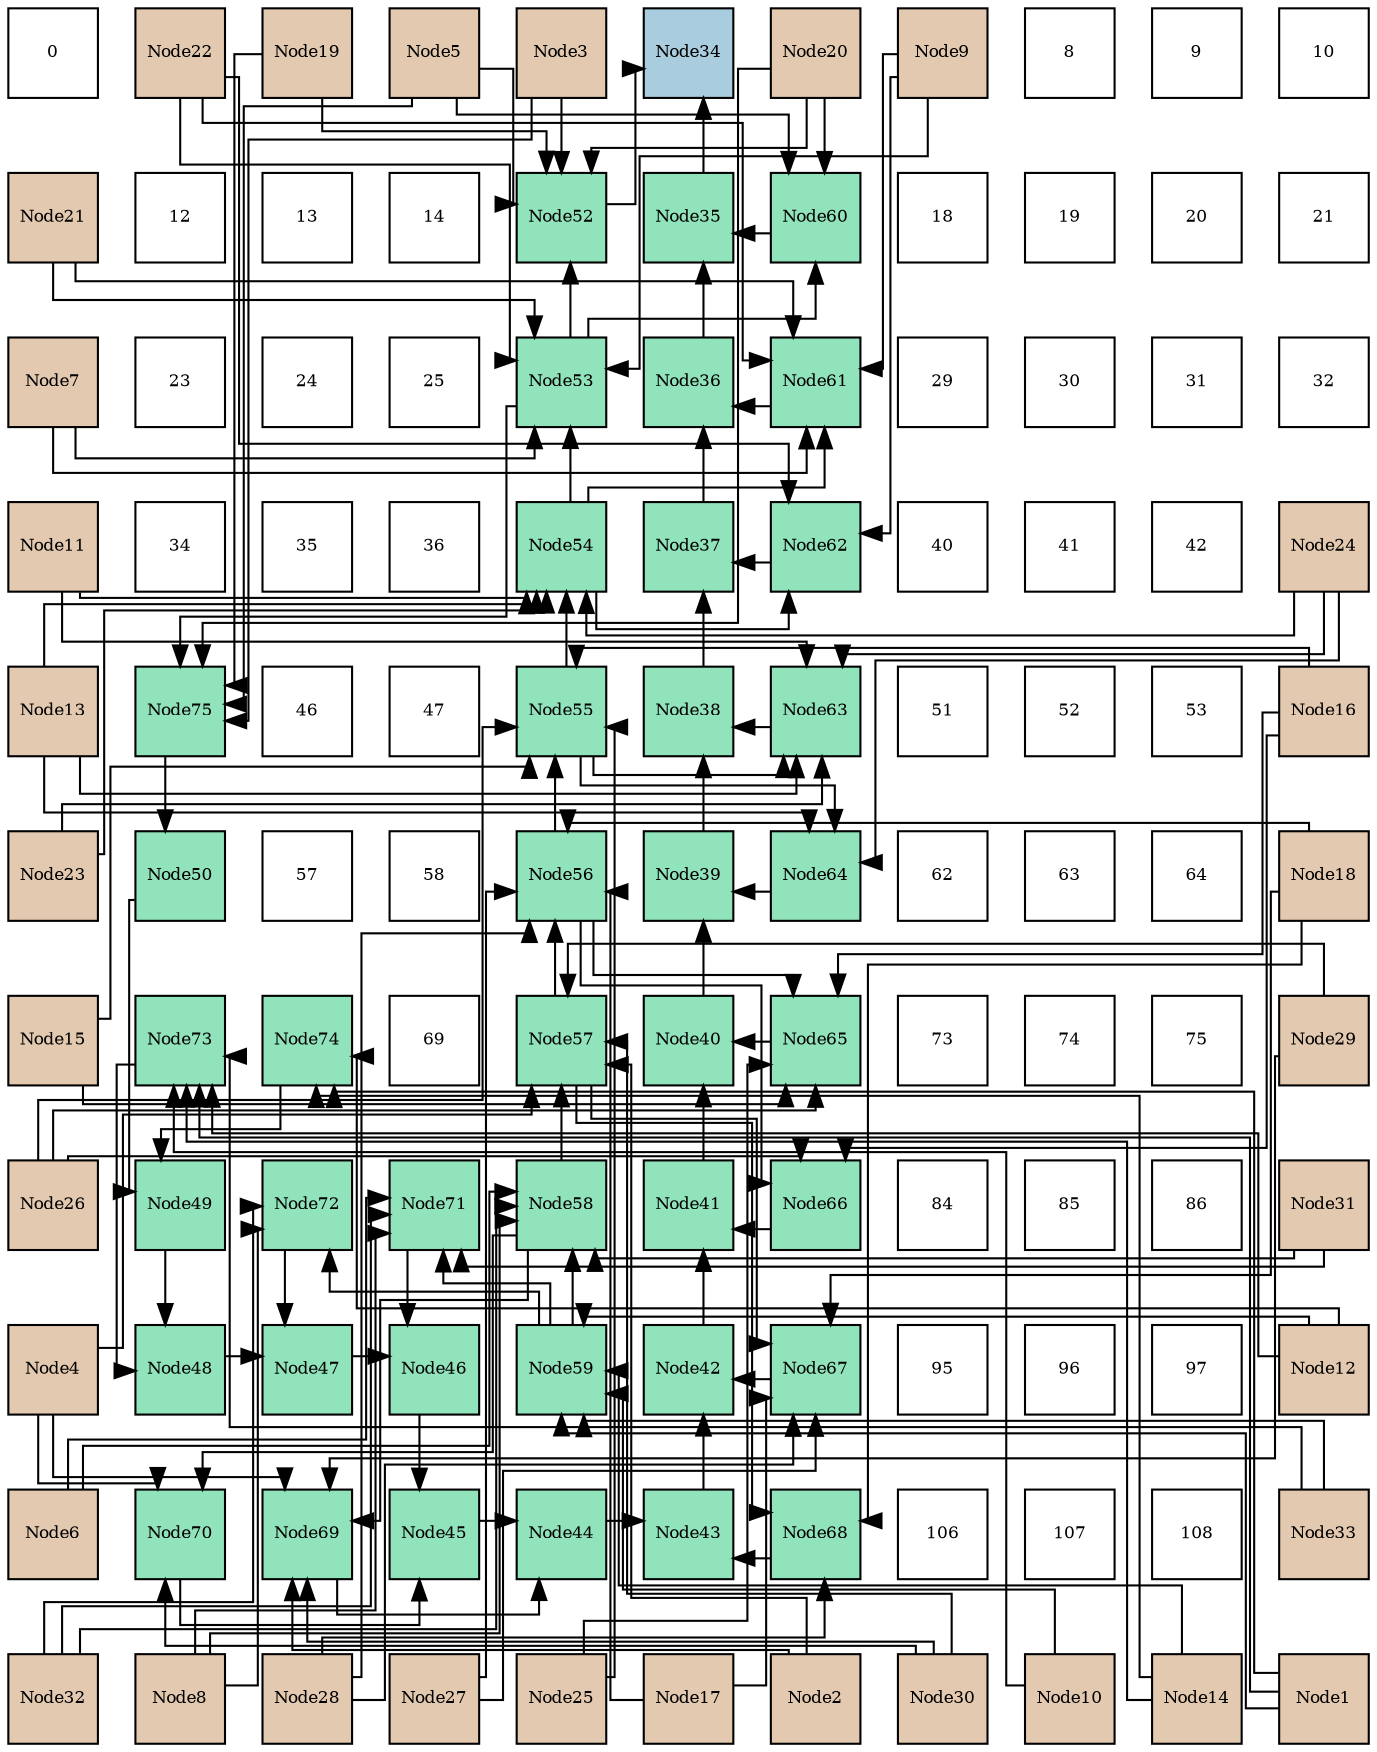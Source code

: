 digraph layout{
 rankdir=TB;
 splines=ortho;
 node [style=filled shape=square fixedsize=true width=0.6];
0[label="0", fontsize=8, fillcolor="#ffffff"];
1[label="Node22", fontsize=8, fillcolor="#e3c9af"];
2[label="Node19", fontsize=8, fillcolor="#e3c9af"];
3[label="Node5", fontsize=8, fillcolor="#e3c9af"];
4[label="Node3", fontsize=8, fillcolor="#e3c9af"];
5[label="Node34", fontsize=8, fillcolor="#a9ccde"];
6[label="Node20", fontsize=8, fillcolor="#e3c9af"];
7[label="Node9", fontsize=8, fillcolor="#e3c9af"];
8[label="8", fontsize=8, fillcolor="#ffffff"];
9[label="9", fontsize=8, fillcolor="#ffffff"];
10[label="10", fontsize=8, fillcolor="#ffffff"];
11[label="Node21", fontsize=8, fillcolor="#e3c9af"];
12[label="12", fontsize=8, fillcolor="#ffffff"];
13[label="13", fontsize=8, fillcolor="#ffffff"];
14[label="14", fontsize=8, fillcolor="#ffffff"];
15[label="Node52", fontsize=8, fillcolor="#91e3bb"];
16[label="Node35", fontsize=8, fillcolor="#91e3bb"];
17[label="Node60", fontsize=8, fillcolor="#91e3bb"];
18[label="18", fontsize=8, fillcolor="#ffffff"];
19[label="19", fontsize=8, fillcolor="#ffffff"];
20[label="20", fontsize=8, fillcolor="#ffffff"];
21[label="21", fontsize=8, fillcolor="#ffffff"];
22[label="Node7", fontsize=8, fillcolor="#e3c9af"];
23[label="23", fontsize=8, fillcolor="#ffffff"];
24[label="24", fontsize=8, fillcolor="#ffffff"];
25[label="25", fontsize=8, fillcolor="#ffffff"];
26[label="Node53", fontsize=8, fillcolor="#91e3bb"];
27[label="Node36", fontsize=8, fillcolor="#91e3bb"];
28[label="Node61", fontsize=8, fillcolor="#91e3bb"];
29[label="29", fontsize=8, fillcolor="#ffffff"];
30[label="30", fontsize=8, fillcolor="#ffffff"];
31[label="31", fontsize=8, fillcolor="#ffffff"];
32[label="32", fontsize=8, fillcolor="#ffffff"];
33[label="Node11", fontsize=8, fillcolor="#e3c9af"];
34[label="34", fontsize=8, fillcolor="#ffffff"];
35[label="35", fontsize=8, fillcolor="#ffffff"];
36[label="36", fontsize=8, fillcolor="#ffffff"];
37[label="Node54", fontsize=8, fillcolor="#91e3bb"];
38[label="Node37", fontsize=8, fillcolor="#91e3bb"];
39[label="Node62", fontsize=8, fillcolor="#91e3bb"];
40[label="40", fontsize=8, fillcolor="#ffffff"];
41[label="41", fontsize=8, fillcolor="#ffffff"];
42[label="42", fontsize=8, fillcolor="#ffffff"];
43[label="Node24", fontsize=8, fillcolor="#e3c9af"];
44[label="Node13", fontsize=8, fillcolor="#e3c9af"];
45[label="Node75", fontsize=8, fillcolor="#91e3bb"];
46[label="46", fontsize=8, fillcolor="#ffffff"];
47[label="47", fontsize=8, fillcolor="#ffffff"];
48[label="Node55", fontsize=8, fillcolor="#91e3bb"];
49[label="Node38", fontsize=8, fillcolor="#91e3bb"];
50[label="Node63", fontsize=8, fillcolor="#91e3bb"];
51[label="51", fontsize=8, fillcolor="#ffffff"];
52[label="52", fontsize=8, fillcolor="#ffffff"];
53[label="53", fontsize=8, fillcolor="#ffffff"];
54[label="Node16", fontsize=8, fillcolor="#e3c9af"];
55[label="Node23", fontsize=8, fillcolor="#e3c9af"];
56[label="Node50", fontsize=8, fillcolor="#91e3bb"];
57[label="57", fontsize=8, fillcolor="#ffffff"];
58[label="58", fontsize=8, fillcolor="#ffffff"];
59[label="Node56", fontsize=8, fillcolor="#91e3bb"];
60[label="Node39", fontsize=8, fillcolor="#91e3bb"];
61[label="Node64", fontsize=8, fillcolor="#91e3bb"];
62[label="62", fontsize=8, fillcolor="#ffffff"];
63[label="63", fontsize=8, fillcolor="#ffffff"];
64[label="64", fontsize=8, fillcolor="#ffffff"];
65[label="Node18", fontsize=8, fillcolor="#e3c9af"];
66[label="Node15", fontsize=8, fillcolor="#e3c9af"];
67[label="Node73", fontsize=8, fillcolor="#91e3bb"];
68[label="Node74", fontsize=8, fillcolor="#91e3bb"];
69[label="69", fontsize=8, fillcolor="#ffffff"];
70[label="Node57", fontsize=8, fillcolor="#91e3bb"];
71[label="Node40", fontsize=8, fillcolor="#91e3bb"];
72[label="Node65", fontsize=8, fillcolor="#91e3bb"];
73[label="73", fontsize=8, fillcolor="#ffffff"];
74[label="74", fontsize=8, fillcolor="#ffffff"];
75[label="75", fontsize=8, fillcolor="#ffffff"];
76[label="Node29", fontsize=8, fillcolor="#e3c9af"];
77[label="Node26", fontsize=8, fillcolor="#e3c9af"];
78[label="Node49", fontsize=8, fillcolor="#91e3bb"];
79[label="Node72", fontsize=8, fillcolor="#91e3bb"];
80[label="Node71", fontsize=8, fillcolor="#91e3bb"];
81[label="Node58", fontsize=8, fillcolor="#91e3bb"];
82[label="Node41", fontsize=8, fillcolor="#91e3bb"];
83[label="Node66", fontsize=8, fillcolor="#91e3bb"];
84[label="84", fontsize=8, fillcolor="#ffffff"];
85[label="85", fontsize=8, fillcolor="#ffffff"];
86[label="86", fontsize=8, fillcolor="#ffffff"];
87[label="Node31", fontsize=8, fillcolor="#e3c9af"];
88[label="Node4", fontsize=8, fillcolor="#e3c9af"];
89[label="Node48", fontsize=8, fillcolor="#91e3bb"];
90[label="Node47", fontsize=8, fillcolor="#91e3bb"];
91[label="Node46", fontsize=8, fillcolor="#91e3bb"];
92[label="Node59", fontsize=8, fillcolor="#91e3bb"];
93[label="Node42", fontsize=8, fillcolor="#91e3bb"];
94[label="Node67", fontsize=8, fillcolor="#91e3bb"];
95[label="95", fontsize=8, fillcolor="#ffffff"];
96[label="96", fontsize=8, fillcolor="#ffffff"];
97[label="97", fontsize=8, fillcolor="#ffffff"];
98[label="Node12", fontsize=8, fillcolor="#e3c9af"];
99[label="Node6", fontsize=8, fillcolor="#e3c9af"];
100[label="Node70", fontsize=8, fillcolor="#91e3bb"];
101[label="Node69", fontsize=8, fillcolor="#91e3bb"];
102[label="Node45", fontsize=8, fillcolor="#91e3bb"];
103[label="Node44", fontsize=8, fillcolor="#91e3bb"];
104[label="Node43", fontsize=8, fillcolor="#91e3bb"];
105[label="Node68", fontsize=8, fillcolor="#91e3bb"];
106[label="106", fontsize=8, fillcolor="#ffffff"];
107[label="107", fontsize=8, fillcolor="#ffffff"];
108[label="108", fontsize=8, fillcolor="#ffffff"];
109[label="Node33", fontsize=8, fillcolor="#e3c9af"];
110[label="Node32", fontsize=8, fillcolor="#e3c9af"];
111[label="Node8", fontsize=8, fillcolor="#e3c9af"];
112[label="Node28", fontsize=8, fillcolor="#e3c9af"];
113[label="Node27", fontsize=8, fillcolor="#e3c9af"];
114[label="Node25", fontsize=8, fillcolor="#e3c9af"];
115[label="Node17", fontsize=8, fillcolor="#e3c9af"];
116[label="Node2", fontsize=8, fillcolor="#e3c9af"];
117[label="Node30", fontsize=8, fillcolor="#e3c9af"];
118[label="Node10", fontsize=8, fillcolor="#e3c9af"];
119[label="Node14", fontsize=8, fillcolor="#e3c9af"];
120[label="Node1", fontsize=8, fillcolor="#e3c9af"];
edge [constraint=false, style=vis];16 -> 5;
15 -> 5;
27 -> 16;
17 -> 16;
38 -> 27;
28 -> 27;
49 -> 38;
39 -> 38;
60 -> 49;
50 -> 49;
71 -> 60;
61 -> 60;
82 -> 71;
72 -> 71;
93 -> 82;
83 -> 82;
104 -> 93;
94 -> 93;
103 -> 104;
105 -> 104;
102 -> 103;
101 -> 103;
91 -> 102;
100 -> 102;
90 -> 91;
80 -> 91;
89 -> 90;
79 -> 90;
78 -> 89;
67 -> 89;
56 -> 78;
68 -> 78;
45 -> 56;
26 -> 15;
4 -> 15;
3 -> 15;
2 -> 15;
6 -> 15;
26 -> 17;
3 -> 17;
6 -> 17;
26 -> 45;
4 -> 45;
3 -> 45;
2 -> 45;
6 -> 45;
37 -> 26;
22 -> 26;
7 -> 26;
11 -> 26;
1 -> 26;
37 -> 28;
22 -> 28;
7 -> 28;
11 -> 28;
1 -> 28;
37 -> 39;
7 -> 39;
1 -> 39;
48 -> 37;
33 -> 37;
44 -> 37;
55 -> 37;
43 -> 37;
48 -> 50;
33 -> 50;
44 -> 50;
55 -> 50;
43 -> 50;
48 -> 61;
44 -> 61;
43 -> 61;
59 -> 48;
66 -> 48;
54 -> 48;
114 -> 48;
77 -> 48;
59 -> 72;
66 -> 72;
54 -> 72;
114 -> 72;
77 -> 72;
59 -> 83;
54 -> 83;
77 -> 83;
70 -> 59;
115 -> 59;
65 -> 59;
113 -> 59;
112 -> 59;
70 -> 94;
115 -> 94;
65 -> 94;
113 -> 94;
112 -> 94;
70 -> 105;
65 -> 105;
112 -> 105;
81 -> 70;
116 -> 70;
88 -> 70;
76 -> 70;
117 -> 70;
81 -> 101;
116 -> 101;
88 -> 101;
76 -> 101;
117 -> 101;
81 -> 100;
88 -> 100;
117 -> 100;
92 -> 81;
99 -> 81;
111 -> 81;
87 -> 81;
110 -> 81;
92 -> 80;
99 -> 80;
111 -> 80;
87 -> 80;
110 -> 80;
92 -> 79;
111 -> 79;
110 -> 79;
120 -> 92;
118 -> 92;
98 -> 92;
119 -> 92;
109 -> 92;
120 -> 67;
118 -> 67;
98 -> 67;
119 -> 67;
109 -> 67;
120 -> 68;
98 -> 68;
119 -> 68;
edge [constraint=true, style=invis];
0 -> 11 -> 22 -> 33 -> 44 -> 55 -> 66 -> 77 -> 88 -> 99 -> 110;
1 -> 12 -> 23 -> 34 -> 45 -> 56 -> 67 -> 78 -> 89 -> 100 -> 111;
2 -> 13 -> 24 -> 35 -> 46 -> 57 -> 68 -> 79 -> 90 -> 101 -> 112;
3 -> 14 -> 25 -> 36 -> 47 -> 58 -> 69 -> 80 -> 91 -> 102 -> 113;
4 -> 15 -> 26 -> 37 -> 48 -> 59 -> 70 -> 81 -> 92 -> 103 -> 114;
5 -> 16 -> 27 -> 38 -> 49 -> 60 -> 71 -> 82 -> 93 -> 104 -> 115;
6 -> 17 -> 28 -> 39 -> 50 -> 61 -> 72 -> 83 -> 94 -> 105 -> 116;
7 -> 18 -> 29 -> 40 -> 51 -> 62 -> 73 -> 84 -> 95 -> 106 -> 117;
8 -> 19 -> 30 -> 41 -> 52 -> 63 -> 74 -> 85 -> 96 -> 107 -> 118;
9 -> 20 -> 31 -> 42 -> 53 -> 64 -> 75 -> 86 -> 97 -> 108 -> 119;
10 -> 21 -> 32 -> 43 -> 54 -> 65 -> 76 -> 87 -> 98 -> 109 -> 120;
rank = same {0 -> 1 -> 2 -> 3 -> 4 -> 5 -> 6 -> 7 -> 8 -> 9 -> 10};
rank = same {11 -> 12 -> 13 -> 14 -> 15 -> 16 -> 17 -> 18 -> 19 -> 20 -> 21};
rank = same {22 -> 23 -> 24 -> 25 -> 26 -> 27 -> 28 -> 29 -> 30 -> 31 -> 32};
rank = same {33 -> 34 -> 35 -> 36 -> 37 -> 38 -> 39 -> 40 -> 41 -> 42 -> 43};
rank = same {44 -> 45 -> 46 -> 47 -> 48 -> 49 -> 50 -> 51 -> 52 -> 53 -> 54};
rank = same {55 -> 56 -> 57 -> 58 -> 59 -> 60 -> 61 -> 62 -> 63 -> 64 -> 65};
rank = same {66 -> 67 -> 68 -> 69 -> 70 -> 71 -> 72 -> 73 -> 74 -> 75 -> 76};
rank = same {77 -> 78 -> 79 -> 80 -> 81 -> 82 -> 83 -> 84 -> 85 -> 86 -> 87};
rank = same {88 -> 89 -> 90 -> 91 -> 92 -> 93 -> 94 -> 95 -> 96 -> 97 -> 98};
rank = same {99 -> 100 -> 101 -> 102 -> 103 -> 104 -> 105 -> 106 -> 107 -> 108 -> 109};
rank = same {110 -> 111 -> 112 -> 113 -> 114 -> 115 -> 116 -> 117 -> 118 -> 119 -> 120};
}
